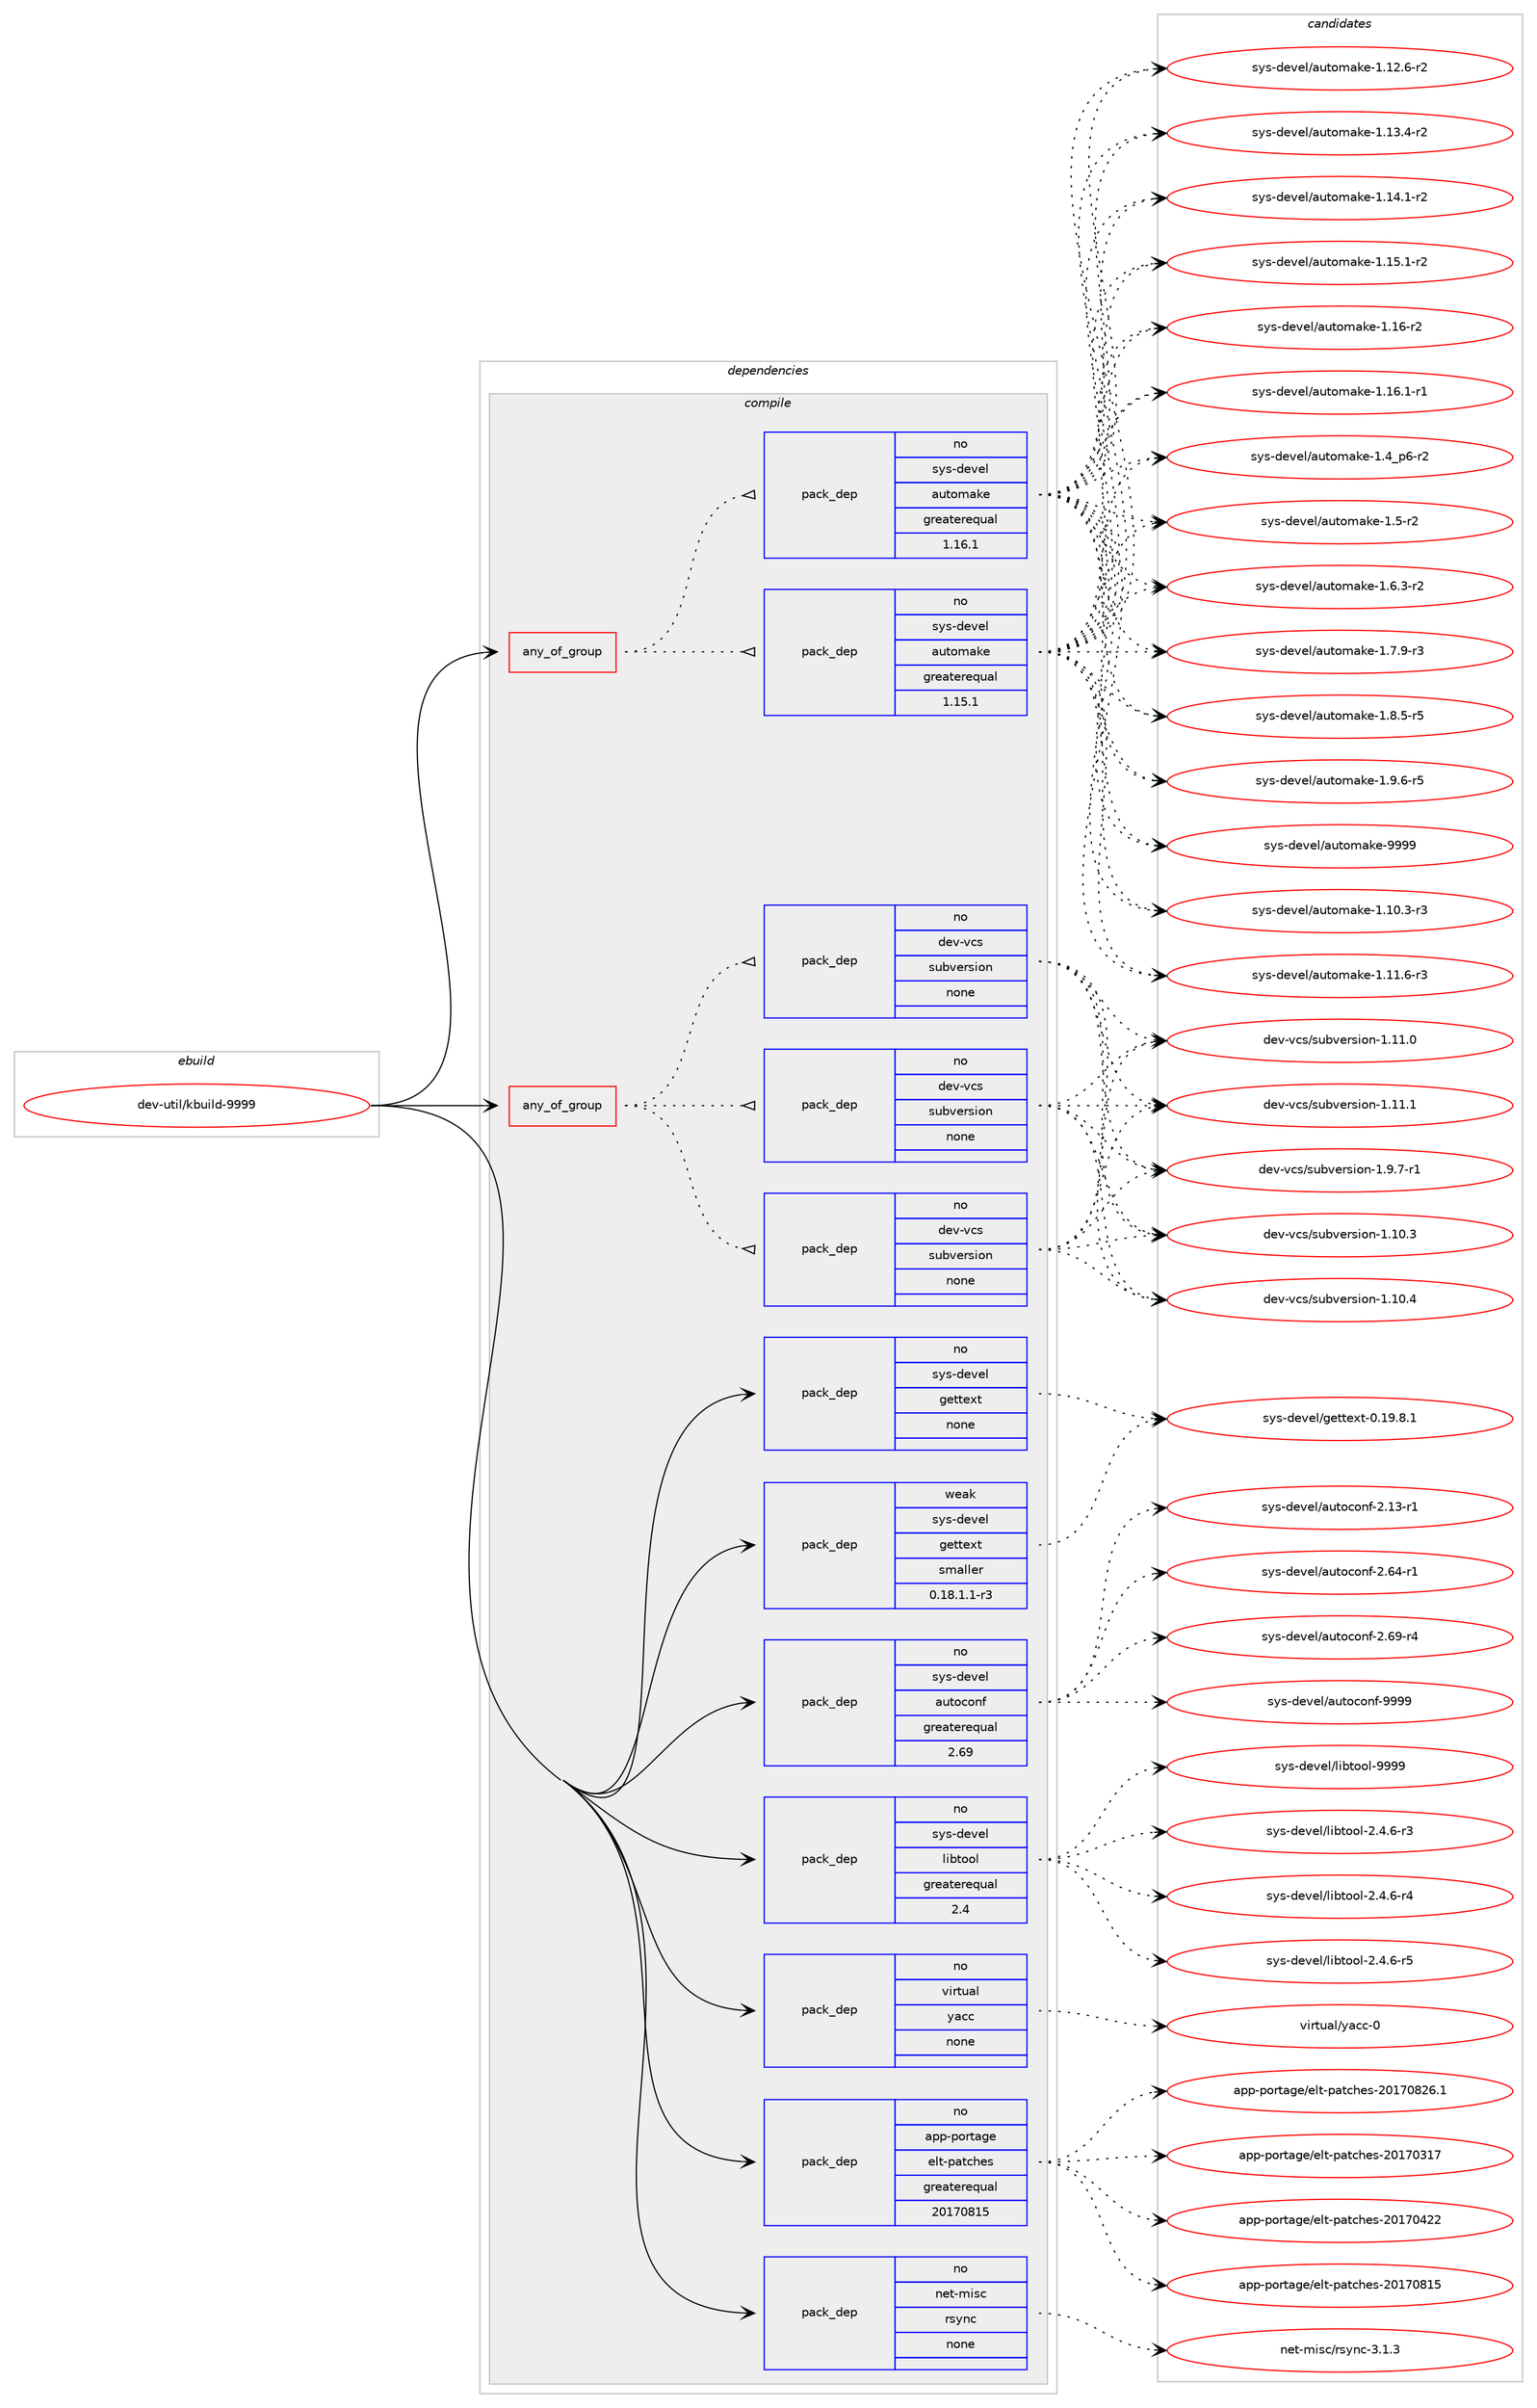 digraph prolog {

# *************
# Graph options
# *************

newrank=true;
concentrate=true;
compound=true;
graph [rankdir=LR,fontname=Helvetica,fontsize=10,ranksep=1.5];#, ranksep=2.5, nodesep=0.2];
edge  [arrowhead=vee];
node  [fontname=Helvetica,fontsize=10];

# **********
# The ebuild
# **********

subgraph cluster_leftcol {
color=gray;
rank=same;
label=<<i>ebuild</i>>;
id [label="dev-util/kbuild-9999", color=red, width=4, href="../dev-util/kbuild-9999.svg"];
}

# ****************
# The dependencies
# ****************

subgraph cluster_midcol {
color=gray;
label=<<i>dependencies</i>>;
subgraph cluster_compile {
fillcolor="#eeeeee";
style=filled;
label=<<i>compile</i>>;
subgraph any23068 {
dependency1546530 [label=<<TABLE BORDER="0" CELLBORDER="1" CELLSPACING="0" CELLPADDING="4"><TR><TD CELLPADDING="10">any_of_group</TD></TR></TABLE>>, shape=none, color=red];subgraph pack1098296 {
dependency1546531 [label=<<TABLE BORDER="0" CELLBORDER="1" CELLSPACING="0" CELLPADDING="4" WIDTH="220"><TR><TD ROWSPAN="6" CELLPADDING="30">pack_dep</TD></TR><TR><TD WIDTH="110">no</TD></TR><TR><TD>dev-vcs</TD></TR><TR><TD>subversion</TD></TR><TR><TD>none</TD></TR><TR><TD></TD></TR></TABLE>>, shape=none, color=blue];
}
dependency1546530:e -> dependency1546531:w [weight=20,style="dotted",arrowhead="oinv"];
subgraph pack1098297 {
dependency1546532 [label=<<TABLE BORDER="0" CELLBORDER="1" CELLSPACING="0" CELLPADDING="4" WIDTH="220"><TR><TD ROWSPAN="6" CELLPADDING="30">pack_dep</TD></TR><TR><TD WIDTH="110">no</TD></TR><TR><TD>dev-vcs</TD></TR><TR><TD>subversion</TD></TR><TR><TD>none</TD></TR><TR><TD></TD></TR></TABLE>>, shape=none, color=blue];
}
dependency1546530:e -> dependency1546532:w [weight=20,style="dotted",arrowhead="oinv"];
subgraph pack1098298 {
dependency1546533 [label=<<TABLE BORDER="0" CELLBORDER="1" CELLSPACING="0" CELLPADDING="4" WIDTH="220"><TR><TD ROWSPAN="6" CELLPADDING="30">pack_dep</TD></TR><TR><TD WIDTH="110">no</TD></TR><TR><TD>dev-vcs</TD></TR><TR><TD>subversion</TD></TR><TR><TD>none</TD></TR><TR><TD></TD></TR></TABLE>>, shape=none, color=blue];
}
dependency1546530:e -> dependency1546533:w [weight=20,style="dotted",arrowhead="oinv"];
}
id:e -> dependency1546530:w [weight=20,style="solid",arrowhead="vee"];
subgraph any23069 {
dependency1546534 [label=<<TABLE BORDER="0" CELLBORDER="1" CELLSPACING="0" CELLPADDING="4"><TR><TD CELLPADDING="10">any_of_group</TD></TR></TABLE>>, shape=none, color=red];subgraph pack1098299 {
dependency1546535 [label=<<TABLE BORDER="0" CELLBORDER="1" CELLSPACING="0" CELLPADDING="4" WIDTH="220"><TR><TD ROWSPAN="6" CELLPADDING="30">pack_dep</TD></TR><TR><TD WIDTH="110">no</TD></TR><TR><TD>sys-devel</TD></TR><TR><TD>automake</TD></TR><TR><TD>greaterequal</TD></TR><TR><TD>1.16.1</TD></TR></TABLE>>, shape=none, color=blue];
}
dependency1546534:e -> dependency1546535:w [weight=20,style="dotted",arrowhead="oinv"];
subgraph pack1098300 {
dependency1546536 [label=<<TABLE BORDER="0" CELLBORDER="1" CELLSPACING="0" CELLPADDING="4" WIDTH="220"><TR><TD ROWSPAN="6" CELLPADDING="30">pack_dep</TD></TR><TR><TD WIDTH="110">no</TD></TR><TR><TD>sys-devel</TD></TR><TR><TD>automake</TD></TR><TR><TD>greaterequal</TD></TR><TR><TD>1.15.1</TD></TR></TABLE>>, shape=none, color=blue];
}
dependency1546534:e -> dependency1546536:w [weight=20,style="dotted",arrowhead="oinv"];
}
id:e -> dependency1546534:w [weight=20,style="solid",arrowhead="vee"];
subgraph pack1098301 {
dependency1546537 [label=<<TABLE BORDER="0" CELLBORDER="1" CELLSPACING="0" CELLPADDING="4" WIDTH="220"><TR><TD ROWSPAN="6" CELLPADDING="30">pack_dep</TD></TR><TR><TD WIDTH="110">no</TD></TR><TR><TD>app-portage</TD></TR><TR><TD>elt-patches</TD></TR><TR><TD>greaterequal</TD></TR><TR><TD>20170815</TD></TR></TABLE>>, shape=none, color=blue];
}
id:e -> dependency1546537:w [weight=20,style="solid",arrowhead="vee"];
subgraph pack1098302 {
dependency1546538 [label=<<TABLE BORDER="0" CELLBORDER="1" CELLSPACING="0" CELLPADDING="4" WIDTH="220"><TR><TD ROWSPAN="6" CELLPADDING="30">pack_dep</TD></TR><TR><TD WIDTH="110">no</TD></TR><TR><TD>net-misc</TD></TR><TR><TD>rsync</TD></TR><TR><TD>none</TD></TR><TR><TD></TD></TR></TABLE>>, shape=none, color=blue];
}
id:e -> dependency1546538:w [weight=20,style="solid",arrowhead="vee"];
subgraph pack1098303 {
dependency1546539 [label=<<TABLE BORDER="0" CELLBORDER="1" CELLSPACING="0" CELLPADDING="4" WIDTH="220"><TR><TD ROWSPAN="6" CELLPADDING="30">pack_dep</TD></TR><TR><TD WIDTH="110">no</TD></TR><TR><TD>sys-devel</TD></TR><TR><TD>autoconf</TD></TR><TR><TD>greaterequal</TD></TR><TR><TD>2.69</TD></TR></TABLE>>, shape=none, color=blue];
}
id:e -> dependency1546539:w [weight=20,style="solid",arrowhead="vee"];
subgraph pack1098304 {
dependency1546540 [label=<<TABLE BORDER="0" CELLBORDER="1" CELLSPACING="0" CELLPADDING="4" WIDTH="220"><TR><TD ROWSPAN="6" CELLPADDING="30">pack_dep</TD></TR><TR><TD WIDTH="110">no</TD></TR><TR><TD>sys-devel</TD></TR><TR><TD>gettext</TD></TR><TR><TD>none</TD></TR><TR><TD></TD></TR></TABLE>>, shape=none, color=blue];
}
id:e -> dependency1546540:w [weight=20,style="solid",arrowhead="vee"];
subgraph pack1098305 {
dependency1546541 [label=<<TABLE BORDER="0" CELLBORDER="1" CELLSPACING="0" CELLPADDING="4" WIDTH="220"><TR><TD ROWSPAN="6" CELLPADDING="30">pack_dep</TD></TR><TR><TD WIDTH="110">no</TD></TR><TR><TD>sys-devel</TD></TR><TR><TD>libtool</TD></TR><TR><TD>greaterequal</TD></TR><TR><TD>2.4</TD></TR></TABLE>>, shape=none, color=blue];
}
id:e -> dependency1546541:w [weight=20,style="solid",arrowhead="vee"];
subgraph pack1098306 {
dependency1546542 [label=<<TABLE BORDER="0" CELLBORDER="1" CELLSPACING="0" CELLPADDING="4" WIDTH="220"><TR><TD ROWSPAN="6" CELLPADDING="30">pack_dep</TD></TR><TR><TD WIDTH="110">no</TD></TR><TR><TD>virtual</TD></TR><TR><TD>yacc</TD></TR><TR><TD>none</TD></TR><TR><TD></TD></TR></TABLE>>, shape=none, color=blue];
}
id:e -> dependency1546542:w [weight=20,style="solid",arrowhead="vee"];
subgraph pack1098307 {
dependency1546543 [label=<<TABLE BORDER="0" CELLBORDER="1" CELLSPACING="0" CELLPADDING="4" WIDTH="220"><TR><TD ROWSPAN="6" CELLPADDING="30">pack_dep</TD></TR><TR><TD WIDTH="110">weak</TD></TR><TR><TD>sys-devel</TD></TR><TR><TD>gettext</TD></TR><TR><TD>smaller</TD></TR><TR><TD>0.18.1.1-r3</TD></TR></TABLE>>, shape=none, color=blue];
}
id:e -> dependency1546543:w [weight=20,style="solid",arrowhead="vee"];
}
subgraph cluster_compileandrun {
fillcolor="#eeeeee";
style=filled;
label=<<i>compile and run</i>>;
}
subgraph cluster_run {
fillcolor="#eeeeee";
style=filled;
label=<<i>run</i>>;
}
}

# **************
# The candidates
# **************

subgraph cluster_choices {
rank=same;
color=gray;
label=<<i>candidates</i>>;

subgraph choice1098296 {
color=black;
nodesep=1;
choice1001011184511899115471151179811810111411510511111045494649484651 [label="dev-vcs/subversion-1.10.3", color=red, width=4,href="../dev-vcs/subversion-1.10.3.svg"];
choice1001011184511899115471151179811810111411510511111045494649484652 [label="dev-vcs/subversion-1.10.4", color=red, width=4,href="../dev-vcs/subversion-1.10.4.svg"];
choice1001011184511899115471151179811810111411510511111045494649494648 [label="dev-vcs/subversion-1.11.0", color=red, width=4,href="../dev-vcs/subversion-1.11.0.svg"];
choice1001011184511899115471151179811810111411510511111045494649494649 [label="dev-vcs/subversion-1.11.1", color=red, width=4,href="../dev-vcs/subversion-1.11.1.svg"];
choice100101118451189911547115117981181011141151051111104549465746554511449 [label="dev-vcs/subversion-1.9.7-r1", color=red, width=4,href="../dev-vcs/subversion-1.9.7-r1.svg"];
dependency1546531:e -> choice1001011184511899115471151179811810111411510511111045494649484651:w [style=dotted,weight="100"];
dependency1546531:e -> choice1001011184511899115471151179811810111411510511111045494649484652:w [style=dotted,weight="100"];
dependency1546531:e -> choice1001011184511899115471151179811810111411510511111045494649494648:w [style=dotted,weight="100"];
dependency1546531:e -> choice1001011184511899115471151179811810111411510511111045494649494649:w [style=dotted,weight="100"];
dependency1546531:e -> choice100101118451189911547115117981181011141151051111104549465746554511449:w [style=dotted,weight="100"];
}
subgraph choice1098297 {
color=black;
nodesep=1;
choice1001011184511899115471151179811810111411510511111045494649484651 [label="dev-vcs/subversion-1.10.3", color=red, width=4,href="../dev-vcs/subversion-1.10.3.svg"];
choice1001011184511899115471151179811810111411510511111045494649484652 [label="dev-vcs/subversion-1.10.4", color=red, width=4,href="../dev-vcs/subversion-1.10.4.svg"];
choice1001011184511899115471151179811810111411510511111045494649494648 [label="dev-vcs/subversion-1.11.0", color=red, width=4,href="../dev-vcs/subversion-1.11.0.svg"];
choice1001011184511899115471151179811810111411510511111045494649494649 [label="dev-vcs/subversion-1.11.1", color=red, width=4,href="../dev-vcs/subversion-1.11.1.svg"];
choice100101118451189911547115117981181011141151051111104549465746554511449 [label="dev-vcs/subversion-1.9.7-r1", color=red, width=4,href="../dev-vcs/subversion-1.9.7-r1.svg"];
dependency1546532:e -> choice1001011184511899115471151179811810111411510511111045494649484651:w [style=dotted,weight="100"];
dependency1546532:e -> choice1001011184511899115471151179811810111411510511111045494649484652:w [style=dotted,weight="100"];
dependency1546532:e -> choice1001011184511899115471151179811810111411510511111045494649494648:w [style=dotted,weight="100"];
dependency1546532:e -> choice1001011184511899115471151179811810111411510511111045494649494649:w [style=dotted,weight="100"];
dependency1546532:e -> choice100101118451189911547115117981181011141151051111104549465746554511449:w [style=dotted,weight="100"];
}
subgraph choice1098298 {
color=black;
nodesep=1;
choice1001011184511899115471151179811810111411510511111045494649484651 [label="dev-vcs/subversion-1.10.3", color=red, width=4,href="../dev-vcs/subversion-1.10.3.svg"];
choice1001011184511899115471151179811810111411510511111045494649484652 [label="dev-vcs/subversion-1.10.4", color=red, width=4,href="../dev-vcs/subversion-1.10.4.svg"];
choice1001011184511899115471151179811810111411510511111045494649494648 [label="dev-vcs/subversion-1.11.0", color=red, width=4,href="../dev-vcs/subversion-1.11.0.svg"];
choice1001011184511899115471151179811810111411510511111045494649494649 [label="dev-vcs/subversion-1.11.1", color=red, width=4,href="../dev-vcs/subversion-1.11.1.svg"];
choice100101118451189911547115117981181011141151051111104549465746554511449 [label="dev-vcs/subversion-1.9.7-r1", color=red, width=4,href="../dev-vcs/subversion-1.9.7-r1.svg"];
dependency1546533:e -> choice1001011184511899115471151179811810111411510511111045494649484651:w [style=dotted,weight="100"];
dependency1546533:e -> choice1001011184511899115471151179811810111411510511111045494649484652:w [style=dotted,weight="100"];
dependency1546533:e -> choice1001011184511899115471151179811810111411510511111045494649494648:w [style=dotted,weight="100"];
dependency1546533:e -> choice1001011184511899115471151179811810111411510511111045494649494649:w [style=dotted,weight="100"];
dependency1546533:e -> choice100101118451189911547115117981181011141151051111104549465746554511449:w [style=dotted,weight="100"];
}
subgraph choice1098299 {
color=black;
nodesep=1;
choice11512111545100101118101108479711711611110997107101454946494846514511451 [label="sys-devel/automake-1.10.3-r3", color=red, width=4,href="../sys-devel/automake-1.10.3-r3.svg"];
choice11512111545100101118101108479711711611110997107101454946494946544511451 [label="sys-devel/automake-1.11.6-r3", color=red, width=4,href="../sys-devel/automake-1.11.6-r3.svg"];
choice11512111545100101118101108479711711611110997107101454946495046544511450 [label="sys-devel/automake-1.12.6-r2", color=red, width=4,href="../sys-devel/automake-1.12.6-r2.svg"];
choice11512111545100101118101108479711711611110997107101454946495146524511450 [label="sys-devel/automake-1.13.4-r2", color=red, width=4,href="../sys-devel/automake-1.13.4-r2.svg"];
choice11512111545100101118101108479711711611110997107101454946495246494511450 [label="sys-devel/automake-1.14.1-r2", color=red, width=4,href="../sys-devel/automake-1.14.1-r2.svg"];
choice11512111545100101118101108479711711611110997107101454946495346494511450 [label="sys-devel/automake-1.15.1-r2", color=red, width=4,href="../sys-devel/automake-1.15.1-r2.svg"];
choice1151211154510010111810110847971171161111099710710145494649544511450 [label="sys-devel/automake-1.16-r2", color=red, width=4,href="../sys-devel/automake-1.16-r2.svg"];
choice11512111545100101118101108479711711611110997107101454946495446494511449 [label="sys-devel/automake-1.16.1-r1", color=red, width=4,href="../sys-devel/automake-1.16.1-r1.svg"];
choice115121115451001011181011084797117116111109971071014549465295112544511450 [label="sys-devel/automake-1.4_p6-r2", color=red, width=4,href="../sys-devel/automake-1.4_p6-r2.svg"];
choice11512111545100101118101108479711711611110997107101454946534511450 [label="sys-devel/automake-1.5-r2", color=red, width=4,href="../sys-devel/automake-1.5-r2.svg"];
choice115121115451001011181011084797117116111109971071014549465446514511450 [label="sys-devel/automake-1.6.3-r2", color=red, width=4,href="../sys-devel/automake-1.6.3-r2.svg"];
choice115121115451001011181011084797117116111109971071014549465546574511451 [label="sys-devel/automake-1.7.9-r3", color=red, width=4,href="../sys-devel/automake-1.7.9-r3.svg"];
choice115121115451001011181011084797117116111109971071014549465646534511453 [label="sys-devel/automake-1.8.5-r5", color=red, width=4,href="../sys-devel/automake-1.8.5-r5.svg"];
choice115121115451001011181011084797117116111109971071014549465746544511453 [label="sys-devel/automake-1.9.6-r5", color=red, width=4,href="../sys-devel/automake-1.9.6-r5.svg"];
choice115121115451001011181011084797117116111109971071014557575757 [label="sys-devel/automake-9999", color=red, width=4,href="../sys-devel/automake-9999.svg"];
dependency1546535:e -> choice11512111545100101118101108479711711611110997107101454946494846514511451:w [style=dotted,weight="100"];
dependency1546535:e -> choice11512111545100101118101108479711711611110997107101454946494946544511451:w [style=dotted,weight="100"];
dependency1546535:e -> choice11512111545100101118101108479711711611110997107101454946495046544511450:w [style=dotted,weight="100"];
dependency1546535:e -> choice11512111545100101118101108479711711611110997107101454946495146524511450:w [style=dotted,weight="100"];
dependency1546535:e -> choice11512111545100101118101108479711711611110997107101454946495246494511450:w [style=dotted,weight="100"];
dependency1546535:e -> choice11512111545100101118101108479711711611110997107101454946495346494511450:w [style=dotted,weight="100"];
dependency1546535:e -> choice1151211154510010111810110847971171161111099710710145494649544511450:w [style=dotted,weight="100"];
dependency1546535:e -> choice11512111545100101118101108479711711611110997107101454946495446494511449:w [style=dotted,weight="100"];
dependency1546535:e -> choice115121115451001011181011084797117116111109971071014549465295112544511450:w [style=dotted,weight="100"];
dependency1546535:e -> choice11512111545100101118101108479711711611110997107101454946534511450:w [style=dotted,weight="100"];
dependency1546535:e -> choice115121115451001011181011084797117116111109971071014549465446514511450:w [style=dotted,weight="100"];
dependency1546535:e -> choice115121115451001011181011084797117116111109971071014549465546574511451:w [style=dotted,weight="100"];
dependency1546535:e -> choice115121115451001011181011084797117116111109971071014549465646534511453:w [style=dotted,weight="100"];
dependency1546535:e -> choice115121115451001011181011084797117116111109971071014549465746544511453:w [style=dotted,weight="100"];
dependency1546535:e -> choice115121115451001011181011084797117116111109971071014557575757:w [style=dotted,weight="100"];
}
subgraph choice1098300 {
color=black;
nodesep=1;
choice11512111545100101118101108479711711611110997107101454946494846514511451 [label="sys-devel/automake-1.10.3-r3", color=red, width=4,href="../sys-devel/automake-1.10.3-r3.svg"];
choice11512111545100101118101108479711711611110997107101454946494946544511451 [label="sys-devel/automake-1.11.6-r3", color=red, width=4,href="../sys-devel/automake-1.11.6-r3.svg"];
choice11512111545100101118101108479711711611110997107101454946495046544511450 [label="sys-devel/automake-1.12.6-r2", color=red, width=4,href="../sys-devel/automake-1.12.6-r2.svg"];
choice11512111545100101118101108479711711611110997107101454946495146524511450 [label="sys-devel/automake-1.13.4-r2", color=red, width=4,href="../sys-devel/automake-1.13.4-r2.svg"];
choice11512111545100101118101108479711711611110997107101454946495246494511450 [label="sys-devel/automake-1.14.1-r2", color=red, width=4,href="../sys-devel/automake-1.14.1-r2.svg"];
choice11512111545100101118101108479711711611110997107101454946495346494511450 [label="sys-devel/automake-1.15.1-r2", color=red, width=4,href="../sys-devel/automake-1.15.1-r2.svg"];
choice1151211154510010111810110847971171161111099710710145494649544511450 [label="sys-devel/automake-1.16-r2", color=red, width=4,href="../sys-devel/automake-1.16-r2.svg"];
choice11512111545100101118101108479711711611110997107101454946495446494511449 [label="sys-devel/automake-1.16.1-r1", color=red, width=4,href="../sys-devel/automake-1.16.1-r1.svg"];
choice115121115451001011181011084797117116111109971071014549465295112544511450 [label="sys-devel/automake-1.4_p6-r2", color=red, width=4,href="../sys-devel/automake-1.4_p6-r2.svg"];
choice11512111545100101118101108479711711611110997107101454946534511450 [label="sys-devel/automake-1.5-r2", color=red, width=4,href="../sys-devel/automake-1.5-r2.svg"];
choice115121115451001011181011084797117116111109971071014549465446514511450 [label="sys-devel/automake-1.6.3-r2", color=red, width=4,href="../sys-devel/automake-1.6.3-r2.svg"];
choice115121115451001011181011084797117116111109971071014549465546574511451 [label="sys-devel/automake-1.7.9-r3", color=red, width=4,href="../sys-devel/automake-1.7.9-r3.svg"];
choice115121115451001011181011084797117116111109971071014549465646534511453 [label="sys-devel/automake-1.8.5-r5", color=red, width=4,href="../sys-devel/automake-1.8.5-r5.svg"];
choice115121115451001011181011084797117116111109971071014549465746544511453 [label="sys-devel/automake-1.9.6-r5", color=red, width=4,href="../sys-devel/automake-1.9.6-r5.svg"];
choice115121115451001011181011084797117116111109971071014557575757 [label="sys-devel/automake-9999", color=red, width=4,href="../sys-devel/automake-9999.svg"];
dependency1546536:e -> choice11512111545100101118101108479711711611110997107101454946494846514511451:w [style=dotted,weight="100"];
dependency1546536:e -> choice11512111545100101118101108479711711611110997107101454946494946544511451:w [style=dotted,weight="100"];
dependency1546536:e -> choice11512111545100101118101108479711711611110997107101454946495046544511450:w [style=dotted,weight="100"];
dependency1546536:e -> choice11512111545100101118101108479711711611110997107101454946495146524511450:w [style=dotted,weight="100"];
dependency1546536:e -> choice11512111545100101118101108479711711611110997107101454946495246494511450:w [style=dotted,weight="100"];
dependency1546536:e -> choice11512111545100101118101108479711711611110997107101454946495346494511450:w [style=dotted,weight="100"];
dependency1546536:e -> choice1151211154510010111810110847971171161111099710710145494649544511450:w [style=dotted,weight="100"];
dependency1546536:e -> choice11512111545100101118101108479711711611110997107101454946495446494511449:w [style=dotted,weight="100"];
dependency1546536:e -> choice115121115451001011181011084797117116111109971071014549465295112544511450:w [style=dotted,weight="100"];
dependency1546536:e -> choice11512111545100101118101108479711711611110997107101454946534511450:w [style=dotted,weight="100"];
dependency1546536:e -> choice115121115451001011181011084797117116111109971071014549465446514511450:w [style=dotted,weight="100"];
dependency1546536:e -> choice115121115451001011181011084797117116111109971071014549465546574511451:w [style=dotted,weight="100"];
dependency1546536:e -> choice115121115451001011181011084797117116111109971071014549465646534511453:w [style=dotted,weight="100"];
dependency1546536:e -> choice115121115451001011181011084797117116111109971071014549465746544511453:w [style=dotted,weight="100"];
dependency1546536:e -> choice115121115451001011181011084797117116111109971071014557575757:w [style=dotted,weight="100"];
}
subgraph choice1098301 {
color=black;
nodesep=1;
choice97112112451121111141169710310147101108116451129711699104101115455048495548514955 [label="app-portage/elt-patches-20170317", color=red, width=4,href="../app-portage/elt-patches-20170317.svg"];
choice97112112451121111141169710310147101108116451129711699104101115455048495548525050 [label="app-portage/elt-patches-20170422", color=red, width=4,href="../app-portage/elt-patches-20170422.svg"];
choice97112112451121111141169710310147101108116451129711699104101115455048495548564953 [label="app-portage/elt-patches-20170815", color=red, width=4,href="../app-portage/elt-patches-20170815.svg"];
choice971121124511211111411697103101471011081164511297116991041011154550484955485650544649 [label="app-portage/elt-patches-20170826.1", color=red, width=4,href="../app-portage/elt-patches-20170826.1.svg"];
dependency1546537:e -> choice97112112451121111141169710310147101108116451129711699104101115455048495548514955:w [style=dotted,weight="100"];
dependency1546537:e -> choice97112112451121111141169710310147101108116451129711699104101115455048495548525050:w [style=dotted,weight="100"];
dependency1546537:e -> choice97112112451121111141169710310147101108116451129711699104101115455048495548564953:w [style=dotted,weight="100"];
dependency1546537:e -> choice971121124511211111411697103101471011081164511297116991041011154550484955485650544649:w [style=dotted,weight="100"];
}
subgraph choice1098302 {
color=black;
nodesep=1;
choice11010111645109105115994711411512111099455146494651 [label="net-misc/rsync-3.1.3", color=red, width=4,href="../net-misc/rsync-3.1.3.svg"];
dependency1546538:e -> choice11010111645109105115994711411512111099455146494651:w [style=dotted,weight="100"];
}
subgraph choice1098303 {
color=black;
nodesep=1;
choice1151211154510010111810110847971171161119911111010245504649514511449 [label="sys-devel/autoconf-2.13-r1", color=red, width=4,href="../sys-devel/autoconf-2.13-r1.svg"];
choice1151211154510010111810110847971171161119911111010245504654524511449 [label="sys-devel/autoconf-2.64-r1", color=red, width=4,href="../sys-devel/autoconf-2.64-r1.svg"];
choice1151211154510010111810110847971171161119911111010245504654574511452 [label="sys-devel/autoconf-2.69-r4", color=red, width=4,href="../sys-devel/autoconf-2.69-r4.svg"];
choice115121115451001011181011084797117116111991111101024557575757 [label="sys-devel/autoconf-9999", color=red, width=4,href="../sys-devel/autoconf-9999.svg"];
dependency1546539:e -> choice1151211154510010111810110847971171161119911111010245504649514511449:w [style=dotted,weight="100"];
dependency1546539:e -> choice1151211154510010111810110847971171161119911111010245504654524511449:w [style=dotted,weight="100"];
dependency1546539:e -> choice1151211154510010111810110847971171161119911111010245504654574511452:w [style=dotted,weight="100"];
dependency1546539:e -> choice115121115451001011181011084797117116111991111101024557575757:w [style=dotted,weight="100"];
}
subgraph choice1098304 {
color=black;
nodesep=1;
choice1151211154510010111810110847103101116116101120116454846495746564649 [label="sys-devel/gettext-0.19.8.1", color=red, width=4,href="../sys-devel/gettext-0.19.8.1.svg"];
dependency1546540:e -> choice1151211154510010111810110847103101116116101120116454846495746564649:w [style=dotted,weight="100"];
}
subgraph choice1098305 {
color=black;
nodesep=1;
choice1151211154510010111810110847108105981161111111084550465246544511451 [label="sys-devel/libtool-2.4.6-r3", color=red, width=4,href="../sys-devel/libtool-2.4.6-r3.svg"];
choice1151211154510010111810110847108105981161111111084550465246544511452 [label="sys-devel/libtool-2.4.6-r4", color=red, width=4,href="../sys-devel/libtool-2.4.6-r4.svg"];
choice1151211154510010111810110847108105981161111111084550465246544511453 [label="sys-devel/libtool-2.4.6-r5", color=red, width=4,href="../sys-devel/libtool-2.4.6-r5.svg"];
choice1151211154510010111810110847108105981161111111084557575757 [label="sys-devel/libtool-9999", color=red, width=4,href="../sys-devel/libtool-9999.svg"];
dependency1546541:e -> choice1151211154510010111810110847108105981161111111084550465246544511451:w [style=dotted,weight="100"];
dependency1546541:e -> choice1151211154510010111810110847108105981161111111084550465246544511452:w [style=dotted,weight="100"];
dependency1546541:e -> choice1151211154510010111810110847108105981161111111084550465246544511453:w [style=dotted,weight="100"];
dependency1546541:e -> choice1151211154510010111810110847108105981161111111084557575757:w [style=dotted,weight="100"];
}
subgraph choice1098306 {
color=black;
nodesep=1;
choice11810511411611797108471219799994548 [label="virtual/yacc-0", color=red, width=4,href="../virtual/yacc-0.svg"];
dependency1546542:e -> choice11810511411611797108471219799994548:w [style=dotted,weight="100"];
}
subgraph choice1098307 {
color=black;
nodesep=1;
choice1151211154510010111810110847103101116116101120116454846495746564649 [label="sys-devel/gettext-0.19.8.1", color=red, width=4,href="../sys-devel/gettext-0.19.8.1.svg"];
dependency1546543:e -> choice1151211154510010111810110847103101116116101120116454846495746564649:w [style=dotted,weight="100"];
}
}

}
